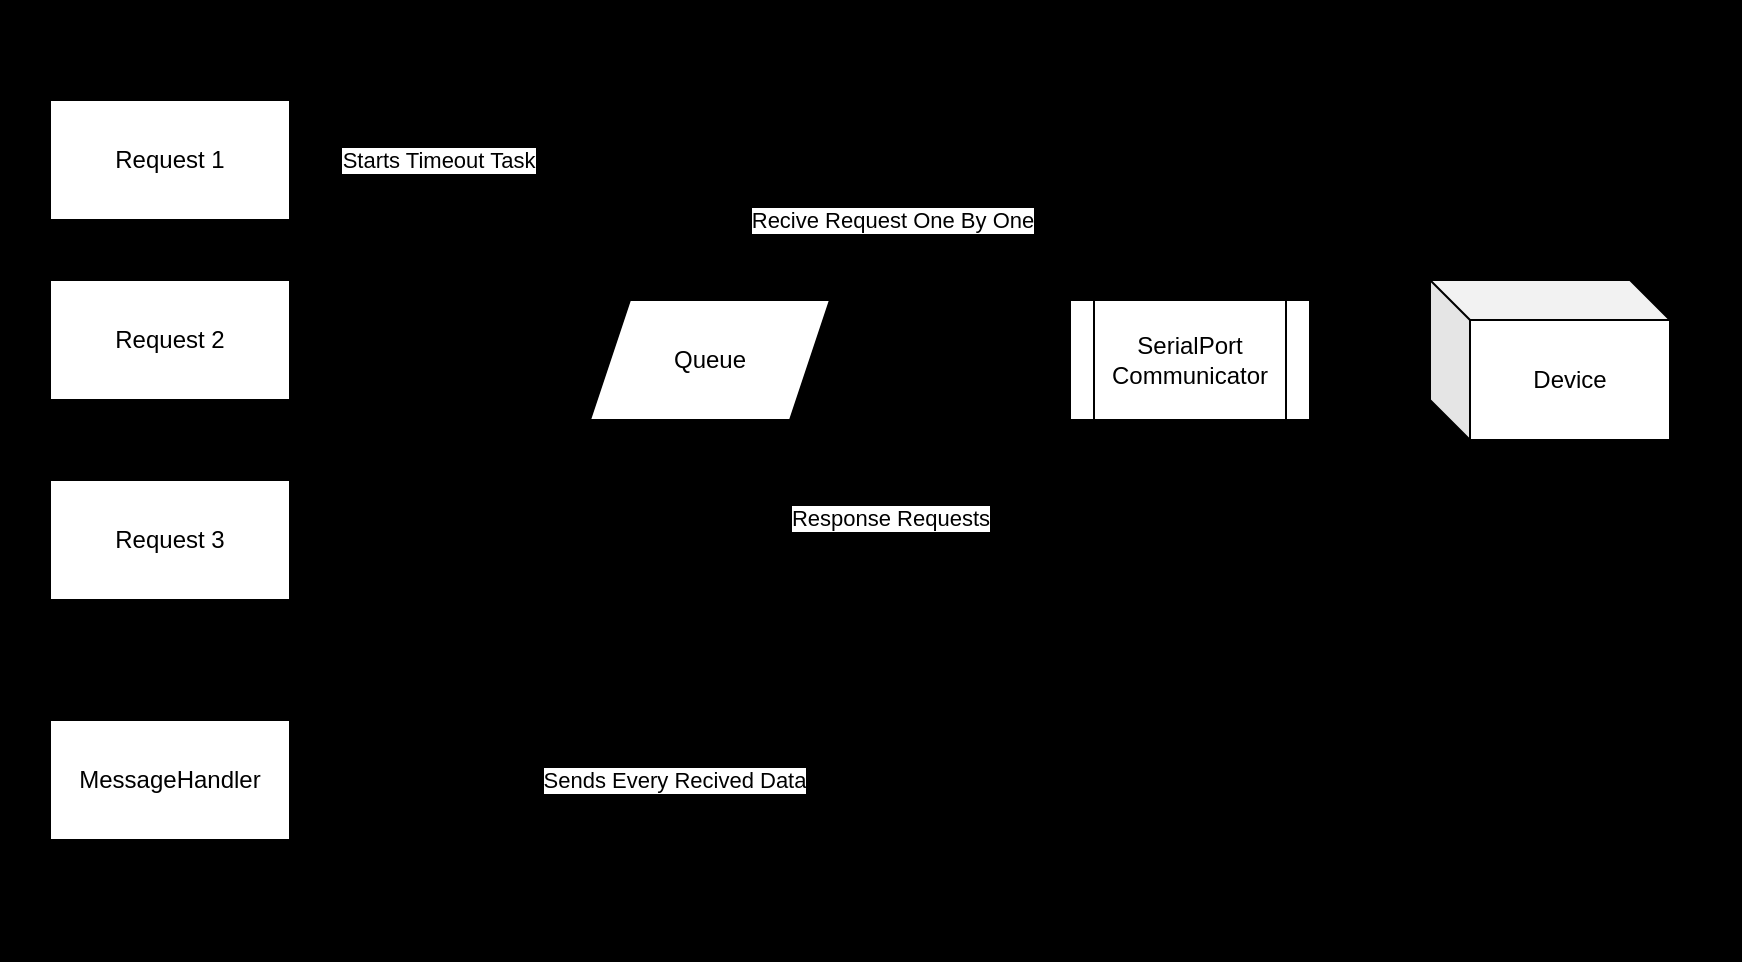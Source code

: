 <mxfile version="25.0.3">
  <diagram name="Page-1" id="9Jv5TZBMwYiEGdnl2_Fq">
    <mxGraphModel dx="2074" dy="1098" grid="1" gridSize="10" guides="1" tooltips="1" connect="1" arrows="1" fold="1" page="1" pageScale="1" pageWidth="900" pageHeight="500" background="#000000" math="0" shadow="0">
      <root>
        <mxCell id="0" />
        <mxCell id="1" parent="0" />
        <mxCell id="ZBFJD08WCHcWqZldoDUF-7" style="edgeStyle=orthogonalEdgeStyle;rounded=1;orthogonalLoop=1;jettySize=auto;html=1;exitX=1;exitY=0.5;exitDx=0;exitDy=0;entryX=0.25;entryY=0;entryDx=0;entryDy=0;curved=0;" parent="1" source="ZBFJD08WCHcWqZldoDUF-1" target="ZBFJD08WCHcWqZldoDUF-6" edge="1">
          <mxGeometry relative="1" as="geometry" />
        </mxCell>
        <mxCell id="bfiiD2CVPl-vrcZTkpAS-1" value="Starts Timeout Task" style="edgeLabel;html=1;align=center;verticalAlign=middle;resizable=0;points=[];" vertex="1" connectable="0" parent="ZBFJD08WCHcWqZldoDUF-7">
          <mxGeometry x="-0.408" relative="1" as="geometry">
            <mxPoint as="offset" />
          </mxGeometry>
        </mxCell>
        <mxCell id="ZBFJD08WCHcWqZldoDUF-1" value="Request 1" style="rounded=0;whiteSpace=wrap;html=1;" parent="1" vertex="1">
          <mxGeometry x="45" y="60" width="120" height="60" as="geometry" />
        </mxCell>
        <mxCell id="ZBFJD08WCHcWqZldoDUF-8" style="edgeStyle=orthogonalEdgeStyle;rounded=1;orthogonalLoop=1;jettySize=auto;html=1;exitX=1;exitY=0.5;exitDx=0;exitDy=0;entryX=0;entryY=0.5;entryDx=0;entryDy=0;curved=0;" parent="1" source="ZBFJD08WCHcWqZldoDUF-2" target="ZBFJD08WCHcWqZldoDUF-6" edge="1">
          <mxGeometry relative="1" as="geometry" />
        </mxCell>
        <mxCell id="ZBFJD08WCHcWqZldoDUF-2" value="Request 2" style="rounded=0;whiteSpace=wrap;html=1;" parent="1" vertex="1">
          <mxGeometry x="45" y="150" width="120" height="60" as="geometry" />
        </mxCell>
        <mxCell id="ZBFJD08WCHcWqZldoDUF-9" style="edgeStyle=orthogonalEdgeStyle;rounded=1;orthogonalLoop=1;jettySize=auto;html=1;exitX=1;exitY=0.5;exitDx=0;exitDy=0;entryX=0;entryY=1;entryDx=0;entryDy=0;curved=0;" parent="1" source="ZBFJD08WCHcWqZldoDUF-3" target="ZBFJD08WCHcWqZldoDUF-6" edge="1">
          <mxGeometry relative="1" as="geometry" />
        </mxCell>
        <mxCell id="ZBFJD08WCHcWqZldoDUF-3" value="Request 3" style="rounded=0;whiteSpace=wrap;html=1;" parent="1" vertex="1">
          <mxGeometry x="45" y="250" width="120" height="60" as="geometry" />
        </mxCell>
        <mxCell id="ZBFJD08WCHcWqZldoDUF-15" style="edgeStyle=orthogonalEdgeStyle;rounded=1;orthogonalLoop=1;jettySize=auto;html=1;exitX=1;exitY=0.5;exitDx=0;exitDy=0;curved=0;" parent="1" source="ZBFJD08WCHcWqZldoDUF-4" target="ZBFJD08WCHcWqZldoDUF-14" edge="1">
          <mxGeometry relative="1" as="geometry" />
        </mxCell>
        <mxCell id="ZBFJD08WCHcWqZldoDUF-18" style="edgeStyle=orthogonalEdgeStyle;rounded=1;orthogonalLoop=1;jettySize=auto;html=1;exitX=0;exitY=1;exitDx=0;exitDy=0;entryX=0.5;entryY=1;entryDx=0;entryDy=0;curved=0;" parent="1" source="ZBFJD08WCHcWqZldoDUF-4" target="ZBFJD08WCHcWqZldoDUF-6" edge="1">
          <mxGeometry relative="1" as="geometry">
            <Array as="points">
              <mxPoint x="555" y="270" />
              <mxPoint x="375" y="270" />
            </Array>
          </mxGeometry>
        </mxCell>
        <mxCell id="ZBFJD08WCHcWqZldoDUF-20" value="Response Requests" style="edgeLabel;html=1;align=center;verticalAlign=middle;resizable=0;points=[];" parent="ZBFJD08WCHcWqZldoDUF-18" vertex="1" connectable="0">
          <mxGeometry x="0.056" y="-1" relative="1" as="geometry">
            <mxPoint x="8" as="offset" />
          </mxGeometry>
        </mxCell>
        <mxCell id="ZBFJD08WCHcWqZldoDUF-22" style="edgeStyle=orthogonalEdgeStyle;rounded=1;orthogonalLoop=1;jettySize=auto;html=1;exitX=0.25;exitY=1;exitDx=0;exitDy=0;entryX=1;entryY=0.5;entryDx=0;entryDy=0;curved=0;" parent="1" source="ZBFJD08WCHcWqZldoDUF-4" target="ZBFJD08WCHcWqZldoDUF-5" edge="1">
          <mxGeometry relative="1" as="geometry" />
        </mxCell>
        <mxCell id="ZBFJD08WCHcWqZldoDUF-23" value="Sends Every Recived Data" style="edgeLabel;html=1;align=center;verticalAlign=middle;resizable=0;points=[];" parent="ZBFJD08WCHcWqZldoDUF-22" vertex="1" connectable="0">
          <mxGeometry x="0.282" y="1" relative="1" as="geometry">
            <mxPoint x="-24" y="-1" as="offset" />
          </mxGeometry>
        </mxCell>
        <mxCell id="ZBFJD08WCHcWqZldoDUF-4" value="SerialPort&lt;div&gt;Communicator&lt;/div&gt;" style="shape=process;whiteSpace=wrap;html=1;backgroundOutline=1;" parent="1" vertex="1">
          <mxGeometry x="555" y="160" width="120" height="60" as="geometry" />
        </mxCell>
        <mxCell id="ZBFJD08WCHcWqZldoDUF-5" value="MessageHandler" style="rounded=0;whiteSpace=wrap;html=1;" parent="1" vertex="1">
          <mxGeometry x="45" y="370" width="120" height="60" as="geometry" />
        </mxCell>
        <mxCell id="ZBFJD08WCHcWqZldoDUF-11" style="edgeStyle=orthogonalEdgeStyle;rounded=1;orthogonalLoop=1;jettySize=auto;html=1;exitX=0.5;exitY=0;exitDx=0;exitDy=0;curved=0;entryX=0;entryY=0;entryDx=0;entryDy=0;" parent="1" source="ZBFJD08WCHcWqZldoDUF-6" target="ZBFJD08WCHcWqZldoDUF-4" edge="1">
          <mxGeometry relative="1" as="geometry">
            <mxPoint x="525" y="160" as="targetPoint" />
            <Array as="points">
              <mxPoint x="375" y="120" />
              <mxPoint x="555" y="120" />
            </Array>
          </mxGeometry>
        </mxCell>
        <mxCell id="ZBFJD08WCHcWqZldoDUF-21" value="Recive Request One By One" style="edgeLabel;html=1;align=center;verticalAlign=middle;resizable=0;points=[];" parent="ZBFJD08WCHcWqZldoDUF-11" vertex="1" connectable="0">
          <mxGeometry x="-0.174" y="-1" relative="1" as="geometry">
            <mxPoint x="23" y="-1" as="offset" />
          </mxGeometry>
        </mxCell>
        <mxCell id="ZBFJD08WCHcWqZldoDUF-6" value="Queue" style="shape=parallelogram;perimeter=parallelogramPerimeter;whiteSpace=wrap;html=1;fixedSize=1;" parent="1" vertex="1">
          <mxGeometry x="315" y="160" width="120" height="60" as="geometry" />
        </mxCell>
        <mxCell id="ZBFJD08WCHcWqZldoDUF-16" style="edgeStyle=orthogonalEdgeStyle;rounded=1;orthogonalLoop=1;jettySize=auto;html=1;exitX=0;exitY=0;exitDx=70;exitDy=80;exitPerimeter=0;entryX=0.5;entryY=1;entryDx=0;entryDy=0;curved=0;" parent="1" source="ZBFJD08WCHcWqZldoDUF-14" target="ZBFJD08WCHcWqZldoDUF-4" edge="1">
          <mxGeometry relative="1" as="geometry">
            <Array as="points">
              <mxPoint x="805" y="290" />
              <mxPoint x="615" y="290" />
            </Array>
          </mxGeometry>
        </mxCell>
        <mxCell id="ZBFJD08WCHcWqZldoDUF-14" value="Device" style="shape=cube;whiteSpace=wrap;html=1;boundedLbl=1;backgroundOutline=1;darkOpacity=0.05;darkOpacity2=0.1;" parent="1" vertex="1">
          <mxGeometry x="735" y="150" width="120" height="80" as="geometry" />
        </mxCell>
        <mxCell id="ZBFJD08WCHcWqZldoDUF-19" value="Process&amp;nbsp;&lt;div&gt;Loop&lt;/div&gt;" style="text;html=1;align=center;verticalAlign=middle;resizable=0;points=[];autosize=1;strokeColor=none;fillColor=none;" parent="1" vertex="1">
          <mxGeometry x="455" y="170" width="70" height="40" as="geometry" />
        </mxCell>
        <mxCell id="bfiiD2CVPl-vrcZTkpAS-3" value="." style="text;html=1;align=center;verticalAlign=middle;resizable=0;points=[];autosize=1;strokeColor=none;fillColor=none;" vertex="1" parent="1">
          <mxGeometry x="20" y="10" width="30" height="30" as="geometry" />
        </mxCell>
        <mxCell id="bfiiD2CVPl-vrcZTkpAS-4" value="." style="text;html=1;align=center;verticalAlign=middle;resizable=0;points=[];autosize=1;strokeColor=none;fillColor=none;" vertex="1" parent="1">
          <mxGeometry x="860" y="20" width="30" height="30" as="geometry" />
        </mxCell>
        <mxCell id="bfiiD2CVPl-vrcZTkpAS-5" value="." style="text;html=1;align=center;verticalAlign=middle;resizable=0;points=[];autosize=1;strokeColor=none;fillColor=none;" vertex="1" parent="1">
          <mxGeometry x="20" y="460" width="30" height="30" as="geometry" />
        </mxCell>
        <mxCell id="bfiiD2CVPl-vrcZTkpAS-6" value="." style="text;html=1;align=center;verticalAlign=middle;resizable=0;points=[];autosize=1;strokeColor=none;fillColor=none;" vertex="1" parent="1">
          <mxGeometry x="850" y="460" width="30" height="30" as="geometry" />
        </mxCell>
      </root>
    </mxGraphModel>
  </diagram>
</mxfile>
